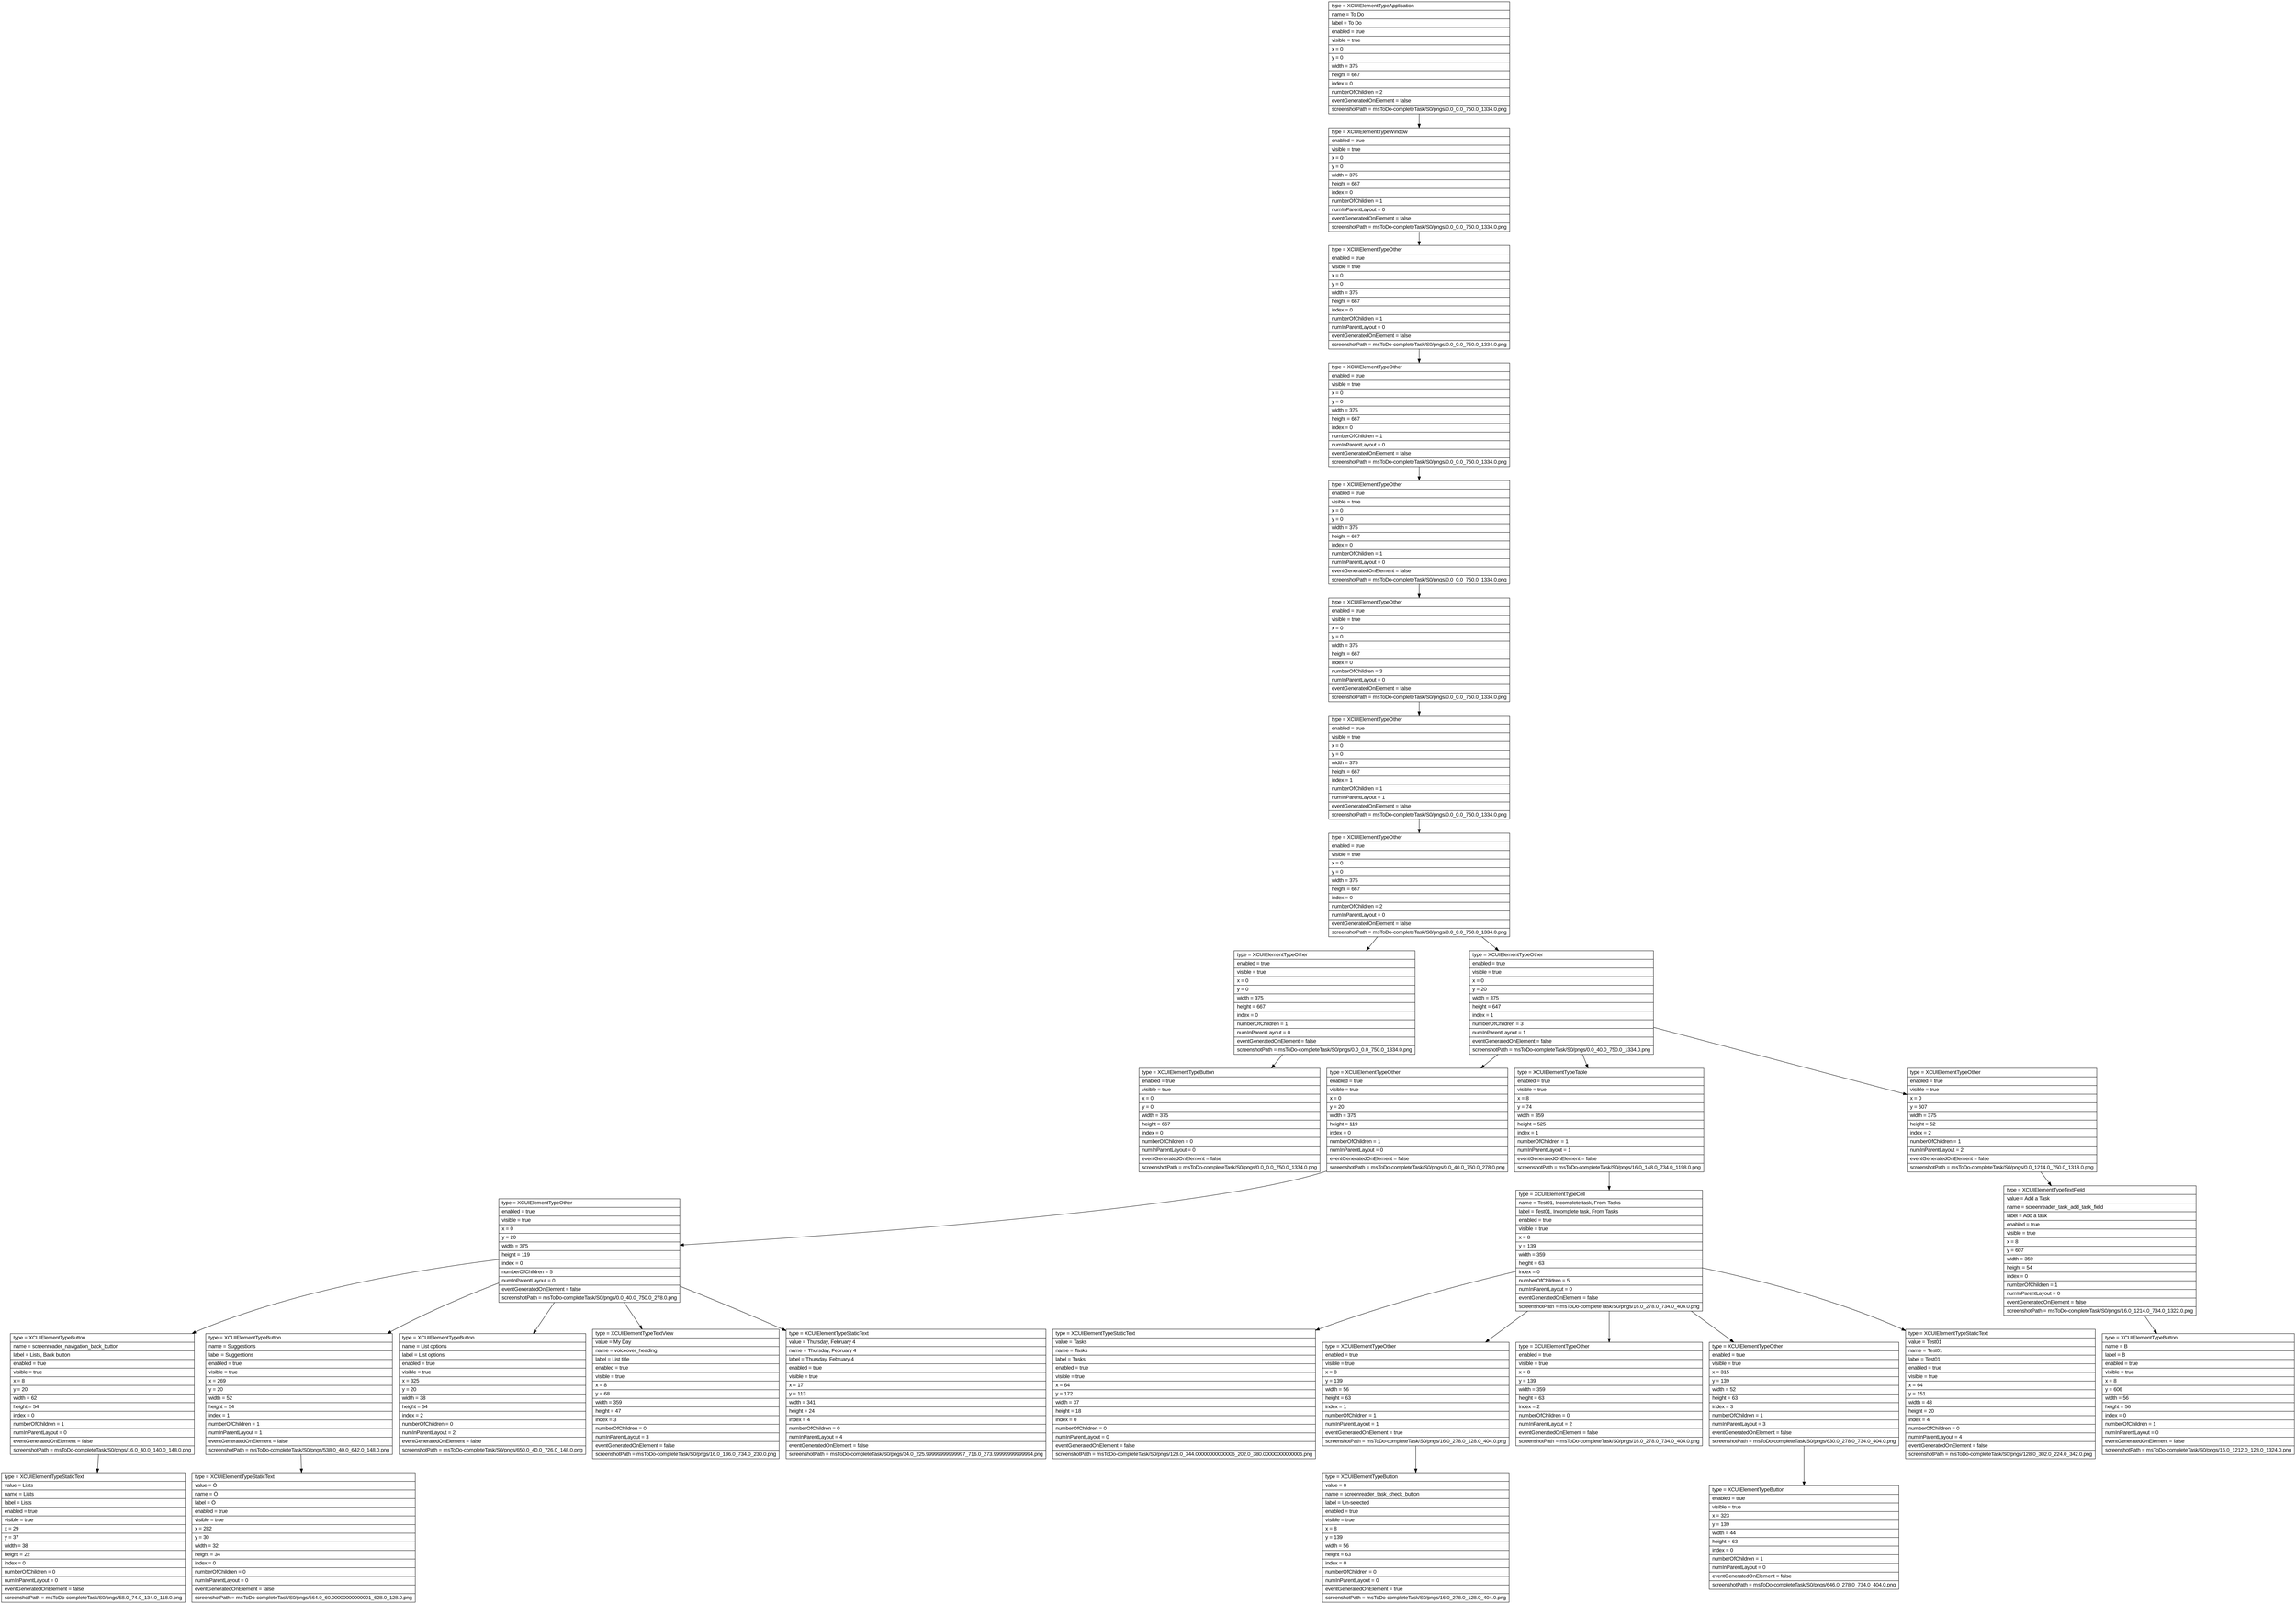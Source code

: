 digraph Layout {

	node [shape=record fontname=Arial];

	0	[label="{type = XCUIElementTypeApplication\l|name = To Do\l|label = To Do\l|enabled = true\l|visible = true\l|x = 0\l|y = 0\l|width = 375\l|height = 667\l|index = 0\l|numberOfChildren = 2\l|eventGeneratedOnElement = false \l|screenshotPath = msToDo-completeTask/S0/pngs/0.0_0.0_750.0_1334.0.png\l}"]
	1	[label="{type = XCUIElementTypeWindow\l|enabled = true\l|visible = true\l|x = 0\l|y = 0\l|width = 375\l|height = 667\l|index = 0\l|numberOfChildren = 1\l|numInParentLayout = 0\l|eventGeneratedOnElement = false \l|screenshotPath = msToDo-completeTask/S0/pngs/0.0_0.0_750.0_1334.0.png\l}"]
	2	[label="{type = XCUIElementTypeOther\l|enabled = true\l|visible = true\l|x = 0\l|y = 0\l|width = 375\l|height = 667\l|index = 0\l|numberOfChildren = 1\l|numInParentLayout = 0\l|eventGeneratedOnElement = false \l|screenshotPath = msToDo-completeTask/S0/pngs/0.0_0.0_750.0_1334.0.png\l}"]
	3	[label="{type = XCUIElementTypeOther\l|enabled = true\l|visible = true\l|x = 0\l|y = 0\l|width = 375\l|height = 667\l|index = 0\l|numberOfChildren = 1\l|numInParentLayout = 0\l|eventGeneratedOnElement = false \l|screenshotPath = msToDo-completeTask/S0/pngs/0.0_0.0_750.0_1334.0.png\l}"]
	4	[label="{type = XCUIElementTypeOther\l|enabled = true\l|visible = true\l|x = 0\l|y = 0\l|width = 375\l|height = 667\l|index = 0\l|numberOfChildren = 1\l|numInParentLayout = 0\l|eventGeneratedOnElement = false \l|screenshotPath = msToDo-completeTask/S0/pngs/0.0_0.0_750.0_1334.0.png\l}"]
	5	[label="{type = XCUIElementTypeOther\l|enabled = true\l|visible = true\l|x = 0\l|y = 0\l|width = 375\l|height = 667\l|index = 0\l|numberOfChildren = 3\l|numInParentLayout = 0\l|eventGeneratedOnElement = false \l|screenshotPath = msToDo-completeTask/S0/pngs/0.0_0.0_750.0_1334.0.png\l}"]
	6	[label="{type = XCUIElementTypeOther\l|enabled = true\l|visible = true\l|x = 0\l|y = 0\l|width = 375\l|height = 667\l|index = 1\l|numberOfChildren = 1\l|numInParentLayout = 1\l|eventGeneratedOnElement = false \l|screenshotPath = msToDo-completeTask/S0/pngs/0.0_0.0_750.0_1334.0.png\l}"]
	7	[label="{type = XCUIElementTypeOther\l|enabled = true\l|visible = true\l|x = 0\l|y = 0\l|width = 375\l|height = 667\l|index = 0\l|numberOfChildren = 2\l|numInParentLayout = 0\l|eventGeneratedOnElement = false \l|screenshotPath = msToDo-completeTask/S0/pngs/0.0_0.0_750.0_1334.0.png\l}"]
	8	[label="{type = XCUIElementTypeOther\l|enabled = true\l|visible = true\l|x = 0\l|y = 0\l|width = 375\l|height = 667\l|index = 0\l|numberOfChildren = 1\l|numInParentLayout = 0\l|eventGeneratedOnElement = false \l|screenshotPath = msToDo-completeTask/S0/pngs/0.0_0.0_750.0_1334.0.png\l}"]
	9	[label="{type = XCUIElementTypeOther\l|enabled = true\l|visible = true\l|x = 0\l|y = 20\l|width = 375\l|height = 647\l|index = 1\l|numberOfChildren = 3\l|numInParentLayout = 1\l|eventGeneratedOnElement = false \l|screenshotPath = msToDo-completeTask/S0/pngs/0.0_40.0_750.0_1334.0.png\l}"]
	10	[label="{type = XCUIElementTypeButton\l|enabled = true\l|visible = true\l|x = 0\l|y = 0\l|width = 375\l|height = 667\l|index = 0\l|numberOfChildren = 0\l|numInParentLayout = 0\l|eventGeneratedOnElement = false \l|screenshotPath = msToDo-completeTask/S0/pngs/0.0_0.0_750.0_1334.0.png\l}"]
	11	[label="{type = XCUIElementTypeOther\l|enabled = true\l|visible = true\l|x = 0\l|y = 20\l|width = 375\l|height = 119\l|index = 0\l|numberOfChildren = 1\l|numInParentLayout = 0\l|eventGeneratedOnElement = false \l|screenshotPath = msToDo-completeTask/S0/pngs/0.0_40.0_750.0_278.0.png\l}"]
	12	[label="{type = XCUIElementTypeTable\l|enabled = true\l|visible = true\l|x = 8\l|y = 74\l|width = 359\l|height = 525\l|index = 1\l|numberOfChildren = 1\l|numInParentLayout = 1\l|eventGeneratedOnElement = false \l|screenshotPath = msToDo-completeTask/S0/pngs/16.0_148.0_734.0_1198.0.png\l}"]
	13	[label="{type = XCUIElementTypeOther\l|enabled = true\l|visible = true\l|x = 0\l|y = 607\l|width = 375\l|height = 52\l|index = 2\l|numberOfChildren = 1\l|numInParentLayout = 2\l|eventGeneratedOnElement = false \l|screenshotPath = msToDo-completeTask/S0/pngs/0.0_1214.0_750.0_1318.0.png\l}"]
	14	[label="{type = XCUIElementTypeOther\l|enabled = true\l|visible = true\l|x = 0\l|y = 20\l|width = 375\l|height = 119\l|index = 0\l|numberOfChildren = 5\l|numInParentLayout = 0\l|eventGeneratedOnElement = false \l|screenshotPath = msToDo-completeTask/S0/pngs/0.0_40.0_750.0_278.0.png\l}"]
	15	[label="{type = XCUIElementTypeCell\l|name = Test01, Incomplete task, From Tasks\l|label = Test01, Incomplete task, From Tasks\l|enabled = true\l|visible = true\l|x = 8\l|y = 139\l|width = 359\l|height = 63\l|index = 0\l|numberOfChildren = 5\l|numInParentLayout = 0\l|eventGeneratedOnElement = false \l|screenshotPath = msToDo-completeTask/S0/pngs/16.0_278.0_734.0_404.0.png\l}"]
	16	[label="{type = XCUIElementTypeTextField\l|value = Add a Task\l|name = screenreader_task_add_task_field\l|label = Add a task\l|enabled = true\l|visible = true\l|x = 8\l|y = 607\l|width = 359\l|height = 54\l|index = 0\l|numberOfChildren = 1\l|numInParentLayout = 0\l|eventGeneratedOnElement = false \l|screenshotPath = msToDo-completeTask/S0/pngs/16.0_1214.0_734.0_1322.0.png\l}"]
	17	[label="{type = XCUIElementTypeButton\l|name = screenreader_navigation_back_button\l|label = Lists, Back button\l|enabled = true\l|visible = true\l|x = 8\l|y = 20\l|width = 62\l|height = 54\l|index = 0\l|numberOfChildren = 1\l|numInParentLayout = 0\l|eventGeneratedOnElement = false \l|screenshotPath = msToDo-completeTask/S0/pngs/16.0_40.0_140.0_148.0.png\l}"]
	18	[label="{type = XCUIElementTypeButton\l|name = Suggestions\l|label = Suggestions\l|enabled = true\l|visible = true\l|x = 269\l|y = 20\l|width = 52\l|height = 54\l|index = 1\l|numberOfChildren = 1\l|numInParentLayout = 1\l|eventGeneratedOnElement = false \l|screenshotPath = msToDo-completeTask/S0/pngs/538.0_40.0_642.0_148.0.png\l}"]
	19	[label="{type = XCUIElementTypeButton\l|name = List options\l|label = List options\l|enabled = true\l|visible = true\l|x = 325\l|y = 20\l|width = 38\l|height = 54\l|index = 2\l|numberOfChildren = 0\l|numInParentLayout = 2\l|eventGeneratedOnElement = false \l|screenshotPath = msToDo-completeTask/S0/pngs/650.0_40.0_726.0_148.0.png\l}"]
	20	[label="{type = XCUIElementTypeTextView\l|value = My Day\l|name = voiceover_heading\l|label = List title\l|enabled = true\l|visible = true\l|x = 8\l|y = 68\l|width = 359\l|height = 47\l|index = 3\l|numberOfChildren = 0\l|numInParentLayout = 3\l|eventGeneratedOnElement = false \l|screenshotPath = msToDo-completeTask/S0/pngs/16.0_136.0_734.0_230.0.png\l}"]
	21	[label="{type = XCUIElementTypeStaticText\l|value = Thursday, February 4\l|name = Thursday, February 4\l|label = Thursday, February 4\l|enabled = true\l|visible = true\l|x = 17\l|y = 113\l|width = 341\l|height = 24\l|index = 4\l|numberOfChildren = 0\l|numInParentLayout = 4\l|eventGeneratedOnElement = false \l|screenshotPath = msToDo-completeTask/S0/pngs/34.0_225.99999999999997_716.0_273.99999999999994.png\l}"]
	22	[label="{type = XCUIElementTypeStaticText\l|value = ⁨Tasks⁩\l|name = ⁨Tasks⁩\l|label = ⁨Tasks⁩\l|enabled = true\l|visible = true\l|x = 64\l|y = 172\l|width = 37\l|height = 18\l|index = 0\l|numberOfChildren = 0\l|numInParentLayout = 0\l|eventGeneratedOnElement = false \l|screenshotPath = msToDo-completeTask/S0/pngs/128.0_344.00000000000006_202.0_380.00000000000006.png\l}"]
	23	[label="{type = XCUIElementTypeOther\l|enabled = true\l|visible = true\l|x = 8\l|y = 139\l|width = 56\l|height = 63\l|index = 1\l|numberOfChildren = 1\l|numInParentLayout = 1\l|eventGeneratedOnElement = true \l|screenshotPath = msToDo-completeTask/S0/pngs/16.0_278.0_128.0_404.0.png\l}"]
	24	[label="{type = XCUIElementTypeOther\l|enabled = true\l|visible = true\l|x = 8\l|y = 139\l|width = 359\l|height = 63\l|index = 2\l|numberOfChildren = 0\l|numInParentLayout = 2\l|eventGeneratedOnElement = false \l|screenshotPath = msToDo-completeTask/S0/pngs/16.0_278.0_734.0_404.0.png\l}"]
	25	[label="{type = XCUIElementTypeOther\l|enabled = true\l|visible = true\l|x = 315\l|y = 139\l|width = 52\l|height = 63\l|index = 3\l|numberOfChildren = 1\l|numInParentLayout = 3\l|eventGeneratedOnElement = false \l|screenshotPath = msToDo-completeTask/S0/pngs/630.0_278.0_734.0_404.0.png\l}"]
	26	[label="{type = XCUIElementTypeStaticText\l|value = Test01\l|name = Test01\l|label = Test01\l|enabled = true\l|visible = true\l|x = 64\l|y = 151\l|width = 48\l|height = 20\l|index = 4\l|numberOfChildren = 0\l|numInParentLayout = 4\l|eventGeneratedOnElement = false \l|screenshotPath = msToDo-completeTask/S0/pngs/128.0_302.0_224.0_342.0.png\l}"]
	27	[label="{type = XCUIElementTypeButton\l|name = B\l|label = B\l|enabled = true\l|visible = true\l|x = 8\l|y = 606\l|width = 56\l|height = 56\l|index = 0\l|numberOfChildren = 1\l|numInParentLayout = 0\l|eventGeneratedOnElement = false \l|screenshotPath = msToDo-completeTask/S0/pngs/16.0_1212.0_128.0_1324.0.png\l}"]
	28	[label="{type = XCUIElementTypeStaticText\l|value = Lists\l|name = Lists\l|label = Lists\l|enabled = true\l|visible = true\l|x = 29\l|y = 37\l|width = 38\l|height = 22\l|index = 0\l|numberOfChildren = 0\l|numInParentLayout = 0\l|eventGeneratedOnElement = false \l|screenshotPath = msToDo-completeTask/S0/pngs/58.0_74.0_134.0_118.0.png\l}"]
	29	[label="{type = XCUIElementTypeStaticText\l|value = Ö\l|name = Ö\l|label = Ö\l|enabled = true\l|visible = true\l|x = 282\l|y = 30\l|width = 32\l|height = 34\l|index = 0\l|numberOfChildren = 0\l|numInParentLayout = 0\l|eventGeneratedOnElement = false \l|screenshotPath = msToDo-completeTask/S0/pngs/564.0_60.00000000000001_628.0_128.0.png\l}"]
	30	[label="{type = XCUIElementTypeButton\l|value = 0\l|name = screenreader_task_check_button\l|label = Un-selected\l|enabled = true\l|visible = true\l|x = 8\l|y = 139\l|width = 56\l|height = 63\l|index = 0\l|numberOfChildren = 0\l|numInParentLayout = 0\l|eventGeneratedOnElement = true \l|screenshotPath = msToDo-completeTask/S0/pngs/16.0_278.0_128.0_404.0.png\l}"]
	31	[label="{type = XCUIElementTypeButton\l|enabled = true\l|visible = true\l|x = 323\l|y = 139\l|width = 44\l|height = 63\l|index = 0\l|numberOfChildren = 1\l|numInParentLayout = 0\l|eventGeneratedOnElement = false \l|screenshotPath = msToDo-completeTask/S0/pngs/646.0_278.0_734.0_404.0.png\l}"]


	0 -> 1
	1 -> 2
	2 -> 3
	3 -> 4
	4 -> 5
	5 -> 6
	6 -> 7
	7 -> 8
	7 -> 9
	8 -> 10
	9 -> 11
	9 -> 12
	9 -> 13
	11 -> 14
	12 -> 15
	13 -> 16
	14 -> 17
	14 -> 18
	14 -> 19
	14 -> 20
	14 -> 21
	15 -> 22
	15 -> 23
	15 -> 24
	15 -> 25
	15 -> 26
	16 -> 27
	17 -> 28
	18 -> 29
	23 -> 30
	25 -> 31


}